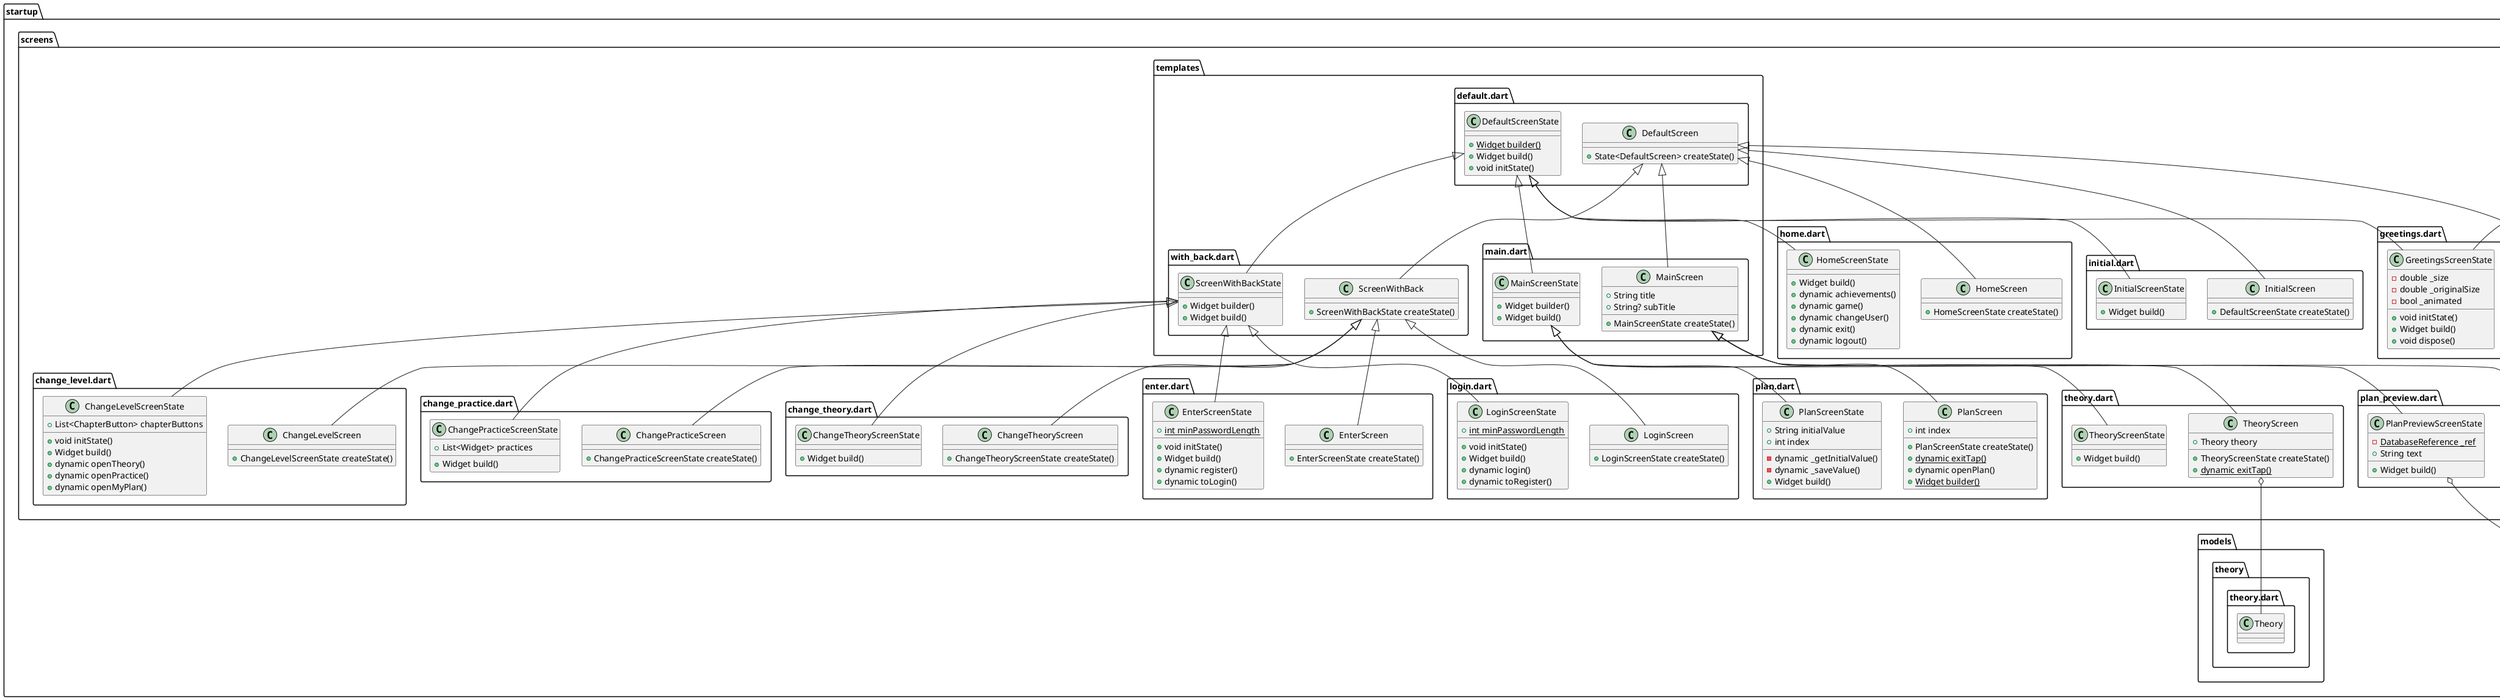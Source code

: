 @startuml
set namespaceSeparator ::

class "startup::screens::change_level.dart::ChangeLevelScreen" {
  +ChangeLevelScreenState createState()
}

"startup::screens::templates::with_back.dart::ScreenWithBack" <|-- "startup::screens::change_level.dart::ChangeLevelScreen"

class "startup::screens::change_level.dart::ChangeLevelScreenState" {
  +List<ChapterButton> chapterButtons
  +void initState()
  +Widget build()
  +dynamic openTheory()
  +dynamic openPractice()
  +dynamic openMyPlan()
}

"startup::screens::templates::with_back.dart::ScreenWithBackState" <|-- "startup::screens::change_level.dart::ChangeLevelScreenState"

class "startup::screens::change_practice.dart::ChangePracticeScreen" {
  +ChangePracticeScreenState createState()
}

"startup::screens::templates::with_back.dart::ScreenWithBack" <|-- "startup::screens::change_practice.dart::ChangePracticeScreen"

class "startup::screens::change_practice.dart::ChangePracticeScreenState" {
  +List<Widget> practices
  +Widget build()
}

"startup::screens::templates::with_back.dart::ScreenWithBackState" <|-- "startup::screens::change_practice.dart::ChangePracticeScreenState"

class "startup::screens::change_theory.dart::ChangeTheoryScreen" {
  +ChangeTheoryScreenState createState()
}

"startup::screens::templates::with_back.dart::ScreenWithBack" <|-- "startup::screens::change_theory.dart::ChangeTheoryScreen"

class "startup::screens::change_theory.dart::ChangeTheoryScreenState" {
  +Widget build()
}

"startup::screens::templates::with_back.dart::ScreenWithBackState" <|-- "startup::screens::change_theory.dart::ChangeTheoryScreenState"

class "startup::screens::enter.dart::EnterScreen" {
  +EnterScreenState createState()
}

"startup::screens::templates::with_back.dart::ScreenWithBack" <|-- "startup::screens::enter.dart::EnterScreen"

class "startup::screens::enter.dart::EnterScreenState" {
  {static} +int minPasswordLength
  +void initState()
  +Widget build()
  +dynamic register()
  +dynamic toLogin()
}

"startup::screens::templates::with_back.dart::ScreenWithBackState" <|-- "startup::screens::enter.dart::EnterScreenState"

class "startup::screens::greetings.dart::GreetingsScreen" {
  +GreetingsScreenState createState()
}

"startup::screens::templates::default.dart::DefaultScreen" <|-- "startup::screens::greetings.dart::GreetingsScreen"

class "startup::screens::greetings.dart::GreetingsScreenState" {
  -double _size
  -double _originalSize
  -bool _animated
  +void initState()
  +Widget build()
  +void dispose()
}

"startup::screens::templates::default.dart::DefaultScreenState" <|-- "startup::screens::greetings.dart::GreetingsScreenState"
"flutter::src::widgets::ticker_provider.dart::TickerProviderStateMixin" <|-- "startup::screens::greetings.dart::GreetingsScreenState"

class "startup::screens::home.dart::HomeScreen" {
  +HomeScreenState createState()
}

"startup::screens::templates::default.dart::DefaultScreen" <|-- "startup::screens::home.dart::HomeScreen"

class "startup::screens::home.dart::HomeScreenState" {
  +Widget build()
  +dynamic achievements()
  +dynamic game()
  +dynamic changeUser()
  +dynamic exit()
  +dynamic logout()
}

"startup::screens::templates::default.dart::DefaultScreenState" <|-- "startup::screens::home.dart::HomeScreenState"

class "startup::screens::initial.dart::InitialScreen" {
  +DefaultScreenState createState()
}

"startup::screens::templates::default.dart::DefaultScreen" <|-- "startup::screens::initial.dart::InitialScreen"

class "startup::screens::initial.dart::InitialScreenState" {
  +Widget build()
}

"startup::screens::templates::default.dart::DefaultScreenState" <|-- "startup::screens::initial.dart::InitialScreenState"

class "startup::screens::login.dart::LoginScreen" {
  +LoginScreenState createState()
}

"startup::screens::templates::with_back.dart::ScreenWithBack" <|-- "startup::screens::login.dart::LoginScreen"

class "startup::screens::login.dart::LoginScreenState" {
  {static} +int minPasswordLength
  +void initState()
  +Widget build()
  +dynamic login()
  +dynamic toRegister()
}

"startup::screens::templates::with_back.dart::ScreenWithBackState" <|-- "startup::screens::login.dart::LoginScreenState"

class "startup::screens::plan.dart::PlanScreen" {
  +int index
  +PlanScreenState createState()
  {static} +dynamic exitTap()
  +dynamic openPlan()
  {static} +Widget builder()
}

"startup::screens::templates::main.dart::MainScreen" <|-- "startup::screens::plan.dart::PlanScreen"

class "startup::screens::plan.dart::PlanScreenState" {
  +String initialValue
  +int index
  -dynamic _getInitialValue()
  -dynamic _saveValue()
  +Widget build()
}

"startup::screens::templates::main.dart::MainScreenState" <|-- "startup::screens::plan.dart::PlanScreenState"

class "startup::screens::plan_preview.dart::PlanPreviewScreen" {
  +PlanPreviewScreenState createState()
  {static} +dynamic exitTap()
  {static} +dynamic openPlan()
}

"startup::screens::templates::main.dart::MainScreen" <|-- "startup::screens::plan_preview.dart::PlanPreviewScreen"

class "startup::screens::plan_preview.dart::PlanPreviewScreenState" {
  {static} -DatabaseReference _ref
  +String text
  +Widget build()
}

"startup::screens::plan_preview.dart::PlanPreviewScreenState" o-- "firebase_database::firebase_database.dart::DatabaseReference"
"startup::screens::templates::main.dart::MainScreenState" <|-- "startup::screens::plan_preview.dart::PlanPreviewScreenState"

class "startup::screens::templates::default.dart::DefaultScreen" {
  +State<DefaultScreen> createState()
}

class "startup::screens::templates::default.dart::DefaultScreenState" {
  {static} +Widget builder()
  +Widget build()
  +void initState()
}

class "startup::screens::templates::main.dart::MainScreen" {
  +String title
  +String? subTitle
  +MainScreenState createState()
}

"startup::screens::templates::default.dart::DefaultScreen" <|-- "startup::screens::templates::main.dart::MainScreen"

class "startup::screens::templates::main.dart::MainScreenState" {
  +Widget builder()
  +Widget build()
}

"startup::screens::templates::default.dart::DefaultScreenState" <|-- "startup::screens::templates::main.dart::MainScreenState"

class "startup::screens::templates::with_back.dart::ScreenWithBack" {
  +ScreenWithBackState createState()
}

"startup::screens::templates::default.dart::DefaultScreen" <|-- "startup::screens::templates::with_back.dart::ScreenWithBack"

class "startup::screens::templates::with_back.dart::ScreenWithBackState" {
  +Widget builder()
  +Widget build()
}

"startup::screens::templates::default.dart::DefaultScreenState" <|-- "startup::screens::templates::with_back.dart::ScreenWithBackState"

class "startup::screens::theory.dart::TheoryScreen" {
  +Theory theory
  +TheoryScreenState createState()
  {static} +dynamic exitTap()
}

"startup::screens::theory.dart::TheoryScreen" o-- "startup::models::theory::theory.dart::Theory"
"startup::screens::templates::main.dart::MainScreen" <|-- "startup::screens::theory.dart::TheoryScreen"

class "startup::screens::theory.dart::TheoryScreenState" {
  +Widget build()
}

"startup::screens::templates::main.dart::MainScreenState" <|-- "startup::screens::theory.dart::TheoryScreenState"


@enduml